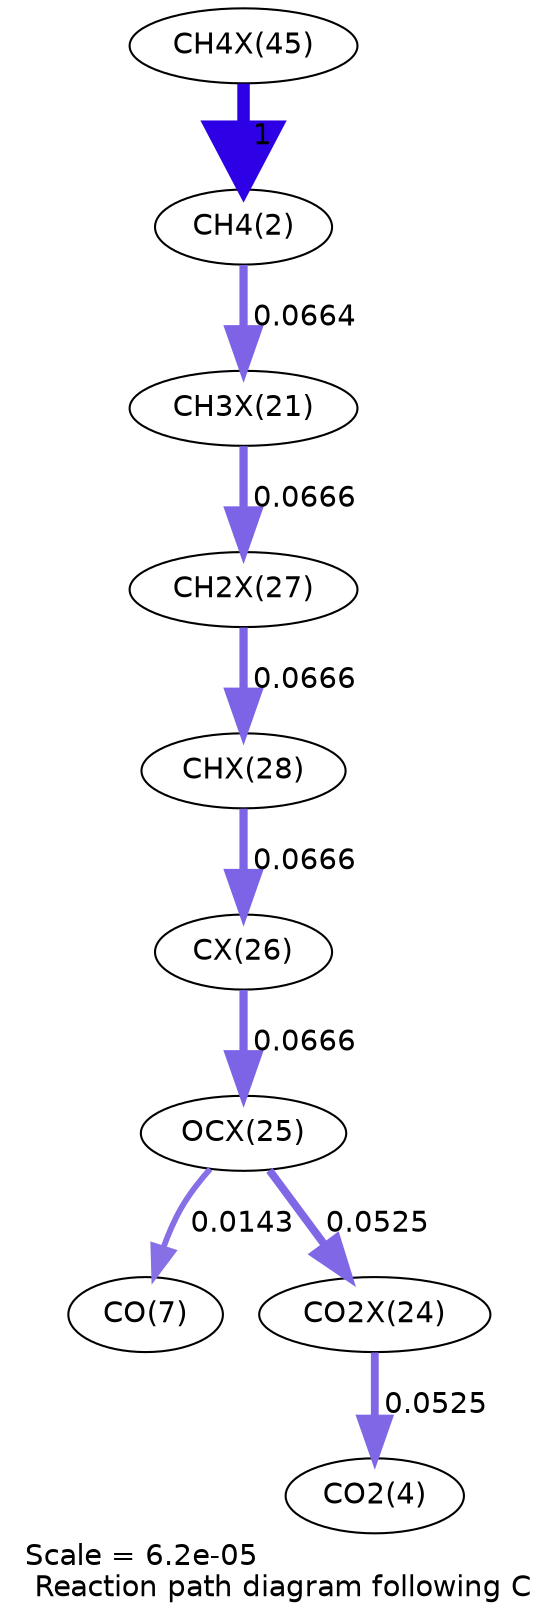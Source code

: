 digraph reaction_paths {
center=1;
s33 -> s4[fontname="Helvetica", penwidth=6, arrowsize=3, color="0.7, 1.5, 0.9"
, label=" 1"];
s4 -> s25[fontname="Helvetica", penwidth=3.95, arrowsize=1.98, color="0.7, 0.566, 0.9"
, label=" 0.0664"];
s25 -> s31[fontname="Helvetica", penwidth=3.96, arrowsize=1.98, color="0.7, 0.567, 0.9"
, label=" 0.0666"];
s31 -> s32[fontname="Helvetica", penwidth=3.96, arrowsize=1.98, color="0.7, 0.567, 0.9"
, label=" 0.0666"];
s32 -> s30[fontname="Helvetica", penwidth=3.95, arrowsize=1.98, color="0.7, 0.567, 0.9"
, label=" 0.0666"];
s30 -> s29[fontname="Helvetica", penwidth=3.95, arrowsize=1.98, color="0.7, 0.567, 0.9"
, label=" 0.0666"];
s29 -> s9[fontname="Helvetica", penwidth=2.79, arrowsize=1.4, color="0.7, 0.514, 0.9"
, label=" 0.0143"];
s29 -> s28[fontname="Helvetica", penwidth=3.77, arrowsize=1.89, color="0.7, 0.552, 0.9"
, label=" 0.0525"];
s28 -> s6[fontname="Helvetica", penwidth=3.77, arrowsize=1.89, color="0.7, 0.552, 0.9"
, label=" 0.0525"];
s4 [ fontname="Helvetica", label="CH4(2)"];
s6 [ fontname="Helvetica", label="CO2(4)"];
s9 [ fontname="Helvetica", label="CO(7)"];
s25 [ fontname="Helvetica", label="CH3X(21)"];
s28 [ fontname="Helvetica", label="CO2X(24)"];
s29 [ fontname="Helvetica", label="OCX(25)"];
s30 [ fontname="Helvetica", label="CX(26)"];
s31 [ fontname="Helvetica", label="CH2X(27)"];
s32 [ fontname="Helvetica", label="CHX(28)"];
s33 [ fontname="Helvetica", label="CH4X(45)"];
 label = "Scale = 6.2e-05\l Reaction path diagram following C";
 fontname = "Helvetica";
}
